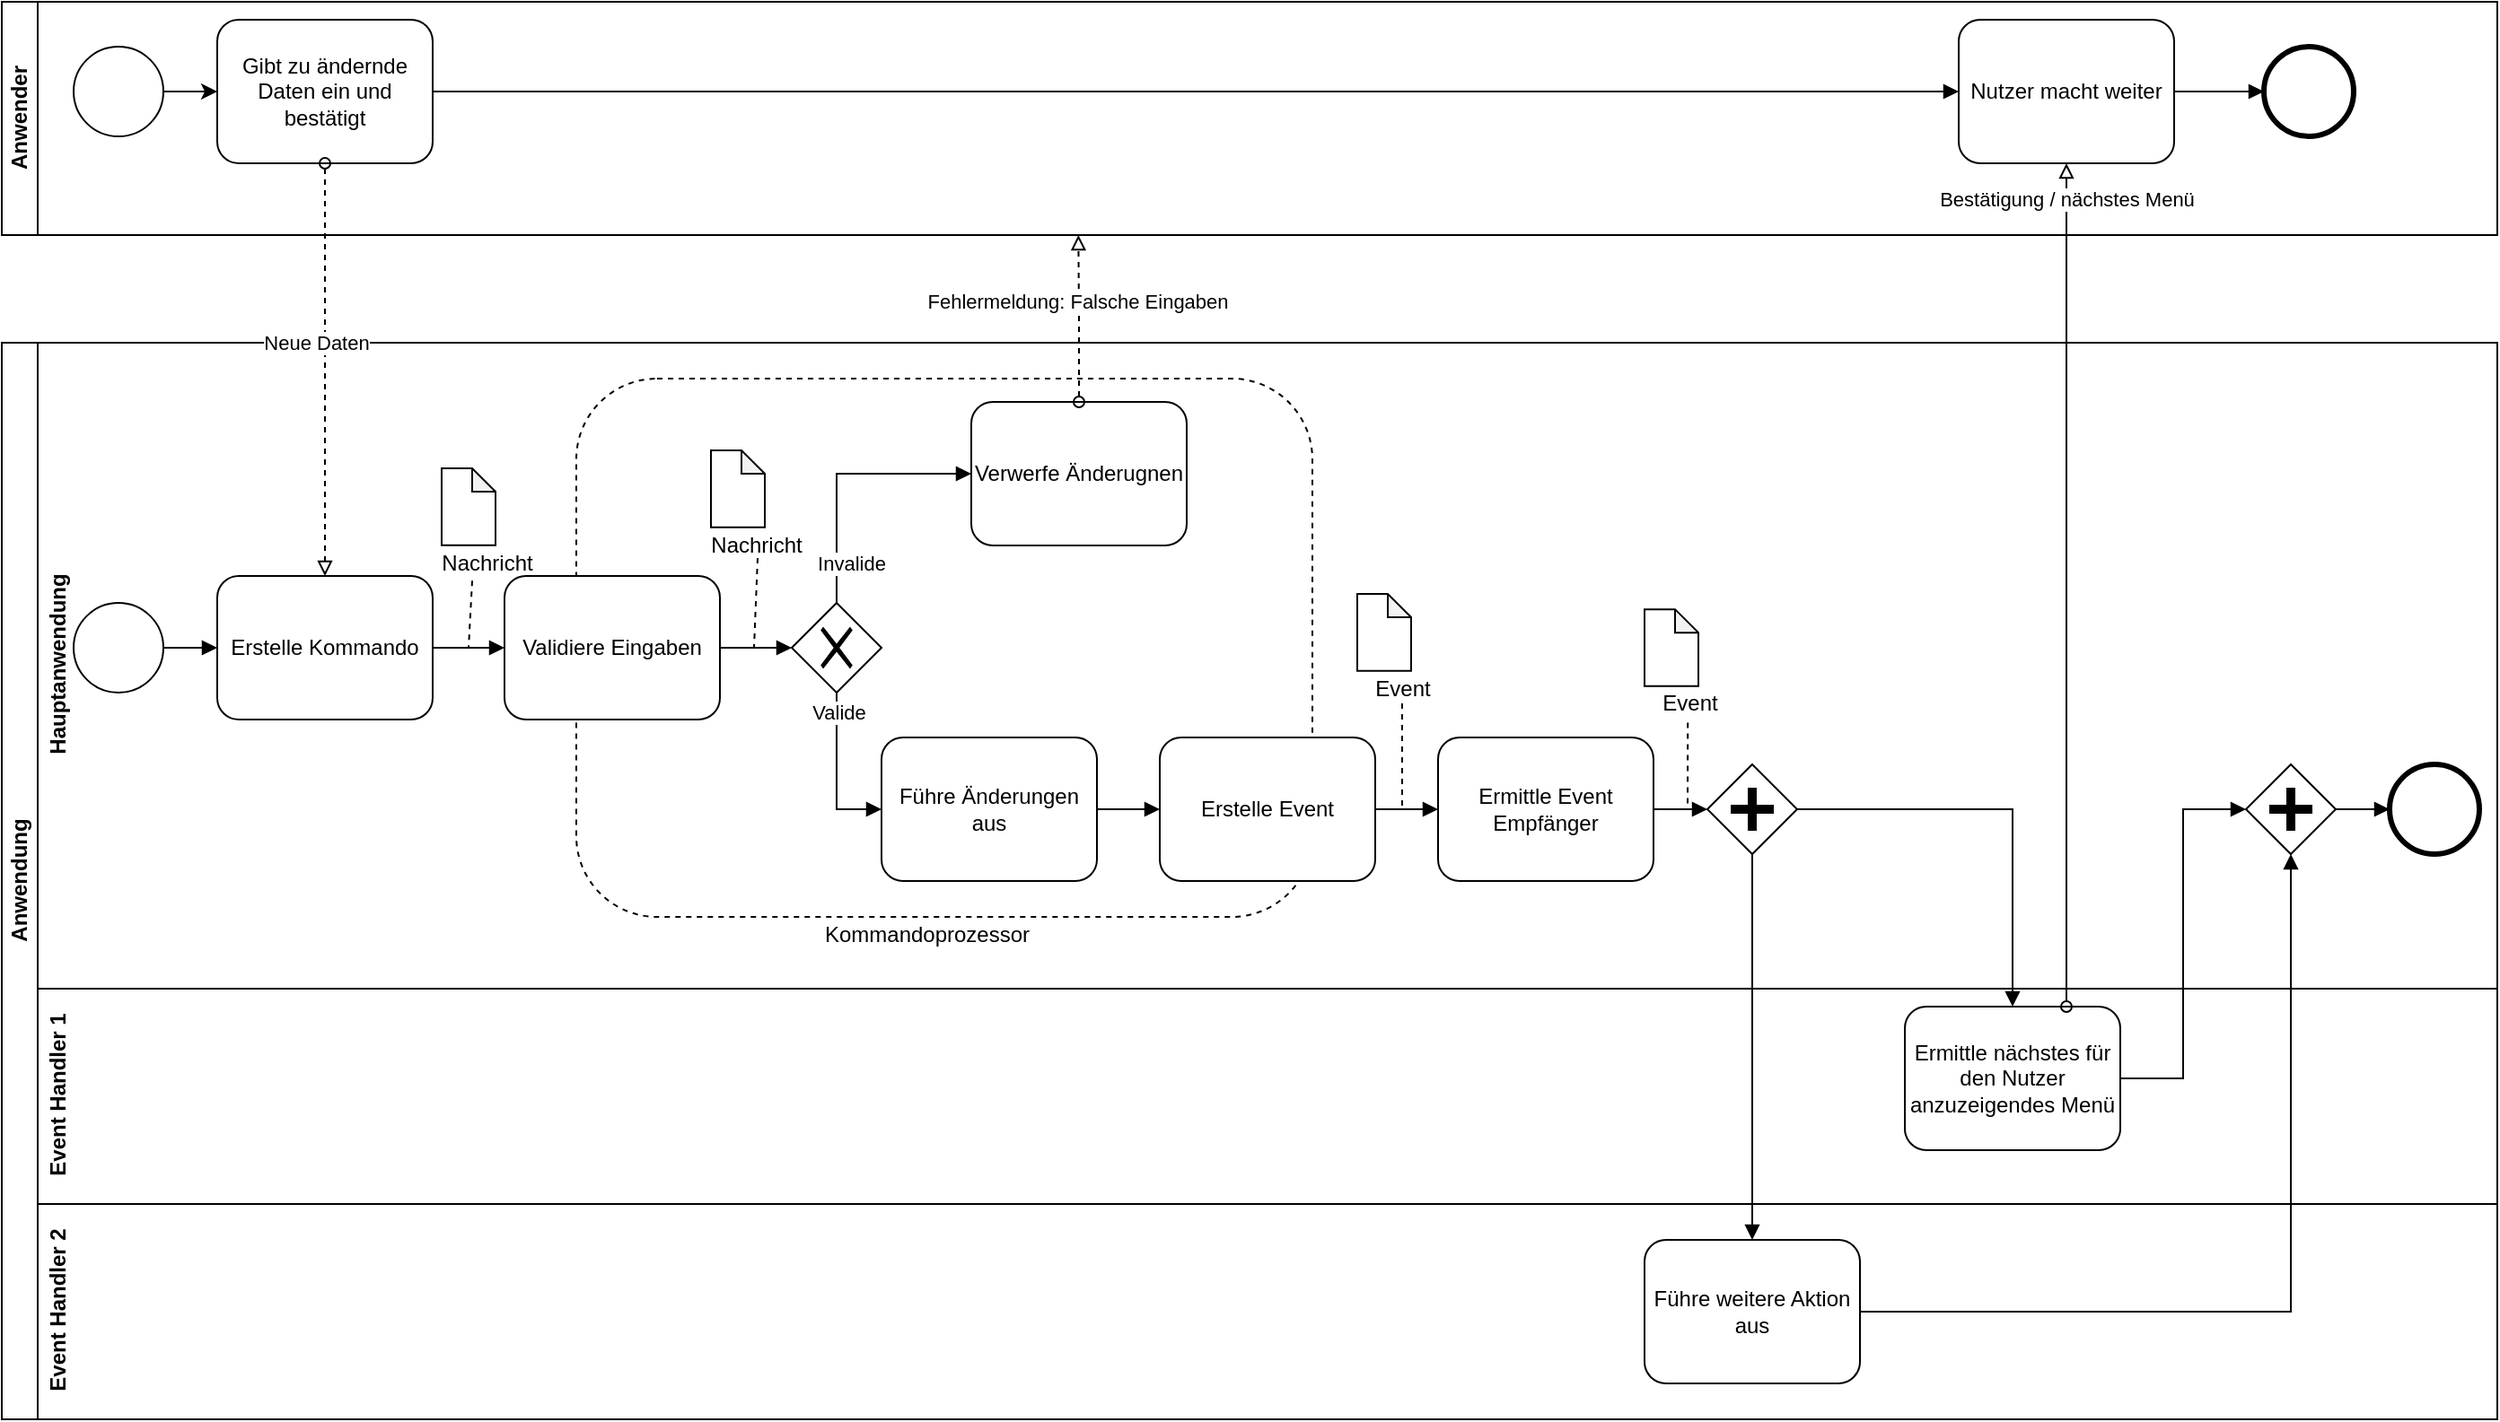 <mxfile version="13.2.4"><diagram id="Y9tNOc6mUXT0V3eqlnfV" name="Page-1"><mxGraphModel dx="1955" dy="970" grid="1" gridSize="10" guides="1" tooltips="1" connect="1" arrows="1" fold="1" page="1" pageScale="1" pageWidth="850" pageHeight="1100" math="0" shadow="0"><root><mxCell id="0"/><mxCell id="1" parent="0"/><mxCell id="GmBGzle6xFgrU650pARj-5" value="Anwender" style="swimlane;html=1;horizontal=0;startSize=20;" vertex="1" parent="1"><mxGeometry x="110" y="60" width="1390" height="130" as="geometry"/></mxCell><mxCell id="GmBGzle6xFgrU650pARj-12" style="edgeStyle=orthogonalEdgeStyle;rounded=0;orthogonalLoop=1;jettySize=auto;html=1;exitX=1;exitY=0.5;exitDx=0;exitDy=0;entryX=0;entryY=0.5;entryDx=0;entryDy=0;" edge="1" parent="GmBGzle6xFgrU650pARj-5" source="GmBGzle6xFgrU650pARj-7" target="GmBGzle6xFgrU650pARj-9"><mxGeometry relative="1" as="geometry"/></mxCell><mxCell id="GmBGzle6xFgrU650pARj-7" value="" style="shape=mxgraph.bpmn.shape;html=1;verticalLabelPosition=bottom;labelBackgroundColor=#ffffff;verticalAlign=top;align=center;perimeter=ellipsePerimeter;outlineConnect=0;outline=standard;symbol=general;" vertex="1" parent="GmBGzle6xFgrU650pARj-5"><mxGeometry x="40" y="25" width="50" height="50" as="geometry"/></mxCell><mxCell id="GmBGzle6xFgrU650pARj-65" style="edgeStyle=orthogonalEdgeStyle;rounded=0;orthogonalLoop=1;jettySize=auto;html=1;exitX=1;exitY=0.5;exitDx=0;exitDy=0;entryX=0;entryY=0.5;entryDx=0;entryDy=0;startArrow=none;startFill=0;endArrow=block;endFill=1;" edge="1" parent="GmBGzle6xFgrU650pARj-5" source="GmBGzle6xFgrU650pARj-9" target="GmBGzle6xFgrU650pARj-64"><mxGeometry relative="1" as="geometry"/></mxCell><mxCell id="GmBGzle6xFgrU650pARj-9" value="Gibt zu ändernde Daten ein und bestätigt" style="shape=ext;rounded=1;html=1;whiteSpace=wrap;" vertex="1" parent="GmBGzle6xFgrU650pARj-5"><mxGeometry x="120" y="10" width="120" height="80" as="geometry"/></mxCell><mxCell id="GmBGzle6xFgrU650pARj-67" style="edgeStyle=orthogonalEdgeStyle;rounded=0;orthogonalLoop=1;jettySize=auto;html=1;exitX=1;exitY=0.5;exitDx=0;exitDy=0;entryX=0;entryY=0.5;entryDx=0;entryDy=0;startArrow=none;startFill=0;endArrow=block;endFill=1;" edge="1" parent="GmBGzle6xFgrU650pARj-5" source="GmBGzle6xFgrU650pARj-64" target="GmBGzle6xFgrU650pARj-66"><mxGeometry relative="1" as="geometry"/></mxCell><mxCell id="GmBGzle6xFgrU650pARj-64" value="Nutzer macht weiter" style="shape=ext;rounded=1;html=1;whiteSpace=wrap;" vertex="1" parent="GmBGzle6xFgrU650pARj-5"><mxGeometry x="1090" y="10" width="120" height="80" as="geometry"/></mxCell><mxCell id="GmBGzle6xFgrU650pARj-66" value="" style="shape=mxgraph.bpmn.shape;html=1;verticalLabelPosition=bottom;labelBackgroundColor=#ffffff;verticalAlign=top;align=center;perimeter=ellipsePerimeter;outlineConnect=0;outline=end;symbol=general;" vertex="1" parent="GmBGzle6xFgrU650pARj-5"><mxGeometry x="1260" y="25" width="50" height="50" as="geometry"/></mxCell><mxCell id="GmBGzle6xFgrU650pARj-6" value="Anwendung" style="swimlane;html=1;horizontal=0;startSize=20;" vertex="1" parent="1"><mxGeometry x="110" y="250" width="1390" height="600" as="geometry"/></mxCell><mxCell id="GmBGzle6xFgrU650pARj-41" value="Hauptanwendung" style="swimlane;html=1;horizontal=0;swimlaneLine=0;" vertex="1" parent="GmBGzle6xFgrU650pARj-6"><mxGeometry x="20" width="1370" height="360" as="geometry"/></mxCell><mxCell id="GmBGzle6xFgrU650pARj-78" value="" style="rounded=1;whiteSpace=wrap;html=1;fillColor=none;dashed=1;" vertex="1" parent="GmBGzle6xFgrU650pARj-41"><mxGeometry x="300" y="20" width="410" height="300" as="geometry"/></mxCell><mxCell id="GmBGzle6xFgrU650pARj-49" style="edgeStyle=orthogonalEdgeStyle;rounded=0;orthogonalLoop=1;jettySize=auto;html=1;exitX=1;exitY=0.5;exitDx=0;exitDy=0;entryX=0;entryY=0.5;entryDx=0;entryDy=0;startArrow=none;startFill=0;endArrow=block;endFill=1;" edge="1" parent="GmBGzle6xFgrU650pARj-41" source="GmBGzle6xFgrU650pARj-44" target="GmBGzle6xFgrU650pARj-48"><mxGeometry relative="1" as="geometry"/></mxCell><mxCell id="GmBGzle6xFgrU650pARj-44" value="Ermittle Event Empfänger" style="shape=ext;rounded=1;html=1;whiteSpace=wrap;" vertex="1" parent="GmBGzle6xFgrU650pARj-41"><mxGeometry x="780" y="220" width="120" height="80" as="geometry"/></mxCell><mxCell id="GmBGzle6xFgrU650pARj-48" value="" style="shape=mxgraph.bpmn.shape;html=1;verticalLabelPosition=bottom;labelBackgroundColor=#ffffff;verticalAlign=top;align=center;perimeter=rhombusPerimeter;background=gateway;outlineConnect=0;outline=none;symbol=parallelGw;" vertex="1" parent="GmBGzle6xFgrU650pARj-41"><mxGeometry x="930" y="235" width="50" height="50" as="geometry"/></mxCell><mxCell id="GmBGzle6xFgrU650pARj-54" value="" style="group" vertex="1" connectable="0" parent="GmBGzle6xFgrU650pARj-41"><mxGeometry x="720" y="140" width="75" height="62.857" as="geometry"/></mxCell><mxCell id="GmBGzle6xFgrU650pARj-55" value="" style="shape=note;whiteSpace=wrap;html=1;backgroundOutline=1;darkOpacity=0.05;size=13;" vertex="1" parent="GmBGzle6xFgrU650pARj-54"><mxGeometry x="15" width="30" height="42.857" as="geometry"/></mxCell><mxCell id="GmBGzle6xFgrU650pARj-56" value="Event" style="text;html=1;align=center;verticalAlign=middle;resizable=0;points=[];autosize=1;" vertex="1" parent="GmBGzle6xFgrU650pARj-54"><mxGeometry x="15" y="42.857" width="50" height="20" as="geometry"/></mxCell><mxCell id="GmBGzle6xFgrU650pARj-57" value="" style="group" vertex="1" connectable="0" parent="GmBGzle6xFgrU650pARj-41"><mxGeometry x="880" y="148.57" width="75" height="62.857" as="geometry"/></mxCell><mxCell id="GmBGzle6xFgrU650pARj-58" value="" style="shape=note;whiteSpace=wrap;html=1;backgroundOutline=1;darkOpacity=0.05;size=13;" vertex="1" parent="GmBGzle6xFgrU650pARj-57"><mxGeometry x="15" width="30" height="42.857" as="geometry"/></mxCell><mxCell id="GmBGzle6xFgrU650pARj-59" value="Event" style="text;html=1;align=center;verticalAlign=middle;resizable=0;points=[];autosize=1;" vertex="1" parent="GmBGzle6xFgrU650pARj-57"><mxGeometry x="15" y="42.857" width="50" height="20" as="geometry"/></mxCell><mxCell id="GmBGzle6xFgrU650pARj-72" style="edgeStyle=orthogonalEdgeStyle;rounded=0;orthogonalLoop=1;jettySize=auto;html=1;exitX=1;exitY=0.5;exitDx=0;exitDy=0;entryX=0;entryY=0.5;entryDx=0;entryDy=0;startArrow=none;startFill=0;endArrow=block;endFill=1;" edge="1" parent="GmBGzle6xFgrU650pARj-41" source="GmBGzle6xFgrU650pARj-68" target="GmBGzle6xFgrU650pARj-71"><mxGeometry relative="1" as="geometry"/></mxCell><mxCell id="GmBGzle6xFgrU650pARj-68" value="" style="shape=mxgraph.bpmn.shape;html=1;verticalLabelPosition=bottom;labelBackgroundColor=#ffffff;verticalAlign=top;align=center;perimeter=rhombusPerimeter;background=gateway;outlineConnect=0;outline=none;symbol=parallelGw;" vertex="1" parent="GmBGzle6xFgrU650pARj-41"><mxGeometry x="1230" y="235" width="50" height="50" as="geometry"/></mxCell><mxCell id="GmBGzle6xFgrU650pARj-71" value="" style="shape=mxgraph.bpmn.shape;html=1;verticalLabelPosition=bottom;labelBackgroundColor=#ffffff;verticalAlign=top;align=center;perimeter=ellipsePerimeter;outlineConnect=0;outline=end;symbol=general;" vertex="1" parent="GmBGzle6xFgrU650pARj-41"><mxGeometry x="1310" y="235" width="50" height="50" as="geometry"/></mxCell><mxCell id="GmBGzle6xFgrU650pARj-76" style="edgeStyle=orthogonalEdgeStyle;rounded=0;orthogonalLoop=1;jettySize=auto;html=1;exitX=1;exitY=0.5;exitDx=0;exitDy=0;entryX=0;entryY=0.5;entryDx=0;entryDy=0;startArrow=none;startFill=0;endArrow=block;endFill=1;" edge="1" parent="GmBGzle6xFgrU650pARj-41" source="GmBGzle6xFgrU650pARj-31" target="GmBGzle6xFgrU650pARj-75"><mxGeometry relative="1" as="geometry"/></mxCell><mxCell id="GmBGzle6xFgrU650pARj-31" value="Führe Änderungen aus" style="shape=ext;rounded=1;html=1;whiteSpace=wrap;" vertex="1" parent="GmBGzle6xFgrU650pARj-41"><mxGeometry x="470" y="220" width="120" height="80" as="geometry"/></mxCell><mxCell id="GmBGzle6xFgrU650pARj-77" style="edgeStyle=orthogonalEdgeStyle;rounded=0;orthogonalLoop=1;jettySize=auto;html=1;exitX=1;exitY=0.5;exitDx=0;exitDy=0;entryX=0;entryY=0.5;entryDx=0;entryDy=0;startArrow=none;startFill=0;endArrow=block;endFill=1;" edge="1" parent="GmBGzle6xFgrU650pARj-41" source="GmBGzle6xFgrU650pARj-75" target="GmBGzle6xFgrU650pARj-44"><mxGeometry relative="1" as="geometry"/></mxCell><mxCell id="GmBGzle6xFgrU650pARj-75" value="Erstelle Event" style="shape=ext;rounded=1;html=1;whiteSpace=wrap;" vertex="1" parent="GmBGzle6xFgrU650pARj-41"><mxGeometry x="625" y="220" width="120" height="80" as="geometry"/></mxCell><mxCell id="GmBGzle6xFgrU650pARj-79" value="Kommandoprozessor" style="text;html=1;align=center;verticalAlign=middle;resizable=0;points=[];autosize=1;" vertex="1" parent="GmBGzle6xFgrU650pARj-41"><mxGeometry x="430" y="320" width="130" height="20" as="geometry"/></mxCell><mxCell id="GmBGzle6xFgrU650pARj-11" style="edgeStyle=orthogonalEdgeStyle;rounded=0;orthogonalLoop=1;jettySize=auto;html=1;exitX=1;exitY=0.5;exitDx=0;exitDy=0;entryX=0;entryY=0.5;entryDx=0;entryDy=0;endArrow=block;endFill=1;" edge="1" parent="GmBGzle6xFgrU650pARj-6" source="GmBGzle6xFgrU650pARj-8"><mxGeometry relative="1" as="geometry"><mxPoint x="120" y="170" as="targetPoint"/></mxGeometry></mxCell><mxCell id="GmBGzle6xFgrU650pARj-8" value="" style="shape=mxgraph.bpmn.shape;html=1;verticalLabelPosition=bottom;labelBackgroundColor=#ffffff;verticalAlign=top;align=center;perimeter=ellipsePerimeter;outlineConnect=0;outline=standard;symbol=general;" vertex="1" parent="GmBGzle6xFgrU650pARj-6"><mxGeometry x="40" y="145" width="50" height="50" as="geometry"/></mxCell><mxCell id="GmBGzle6xFgrU650pARj-19" style="edgeStyle=orthogonalEdgeStyle;rounded=0;orthogonalLoop=1;jettySize=auto;html=1;exitX=1;exitY=0.5;exitDx=0;exitDy=0;entryX=0;entryY=0.5;entryDx=0;entryDy=0;endArrow=block;endFill=1;" edge="1" parent="GmBGzle6xFgrU650pARj-6" source="GmBGzle6xFgrU650pARj-15" target="GmBGzle6xFgrU650pARj-18"><mxGeometry relative="1" as="geometry"/></mxCell><mxCell id="GmBGzle6xFgrU650pARj-15" value="Erstelle Kommando" style="shape=ext;rounded=1;html=1;whiteSpace=wrap;" vertex="1" parent="GmBGzle6xFgrU650pARj-6"><mxGeometry x="120" y="130" width="120" height="80" as="geometry"/></mxCell><mxCell id="GmBGzle6xFgrU650pARj-25" style="edgeStyle=orthogonalEdgeStyle;rounded=0;orthogonalLoop=1;jettySize=auto;html=1;exitX=1;exitY=0.5;exitDx=0;exitDy=0;entryX=0;entryY=0.5;entryDx=0;entryDy=0;startArrow=none;startFill=0;endArrow=block;endFill=1;" edge="1" parent="GmBGzle6xFgrU650pARj-6" source="GmBGzle6xFgrU650pARj-18" target="GmBGzle6xFgrU650pARj-24"><mxGeometry relative="1" as="geometry"/></mxCell><mxCell id="GmBGzle6xFgrU650pARj-18" value="Validiere Eingaben" style="shape=ext;rounded=1;html=1;whiteSpace=wrap;" vertex="1" parent="GmBGzle6xFgrU650pARj-6"><mxGeometry x="280" y="130" width="120" height="80" as="geometry"/></mxCell><mxCell id="GmBGzle6xFgrU650pARj-22" value="" style="group" vertex="1" connectable="0" parent="GmBGzle6xFgrU650pARj-6"><mxGeometry x="230" y="70" width="75" height="62.857" as="geometry"/></mxCell><mxCell id="GmBGzle6xFgrU650pARj-20" value="" style="shape=note;whiteSpace=wrap;html=1;backgroundOutline=1;darkOpacity=0.05;size=13;" vertex="1" parent="GmBGzle6xFgrU650pARj-22"><mxGeometry x="15" width="30" height="42.857" as="geometry"/></mxCell><mxCell id="GmBGzle6xFgrU650pARj-21" value="Nachricht" style="text;html=1;align=center;verticalAlign=middle;resizable=0;points=[];autosize=1;" vertex="1" parent="GmBGzle6xFgrU650pARj-22"><mxGeometry x="5" y="42.857" width="70" height="20" as="geometry"/></mxCell><mxCell id="GmBGzle6xFgrU650pARj-23" value="" style="endArrow=none;dashed=1;html=1;exitX=0.386;exitY=0.99;exitDx=0;exitDy=0;exitPerimeter=0;" edge="1" parent="GmBGzle6xFgrU650pARj-6" source="GmBGzle6xFgrU650pARj-21"><mxGeometry width="50" height="50" relative="1" as="geometry"><mxPoint x="230" y="270" as="sourcePoint"/><mxPoint x="260" y="170" as="targetPoint"/></mxGeometry></mxCell><mxCell id="GmBGzle6xFgrU650pARj-27" style="edgeStyle=orthogonalEdgeStyle;rounded=0;orthogonalLoop=1;jettySize=auto;html=1;exitX=0.5;exitY=0;exitDx=0;exitDy=0;entryX=0;entryY=0.5;entryDx=0;entryDy=0;startArrow=none;startFill=0;endArrow=block;endFill=1;" edge="1" parent="GmBGzle6xFgrU650pARj-6" source="GmBGzle6xFgrU650pARj-24" target="GmBGzle6xFgrU650pARj-26"><mxGeometry relative="1" as="geometry"/></mxCell><mxCell id="GmBGzle6xFgrU650pARj-30" value="Invalide" style="edgeLabel;html=1;align=center;verticalAlign=middle;resizable=0;points=[];" vertex="1" connectable="0" parent="GmBGzle6xFgrU650pARj-27"><mxGeometry x="-0.677" y="-8" relative="1" as="geometry"><mxPoint y="1" as="offset"/></mxGeometry></mxCell><mxCell id="GmBGzle6xFgrU650pARj-32" style="edgeStyle=orthogonalEdgeStyle;rounded=0;orthogonalLoop=1;jettySize=auto;html=1;exitX=0.5;exitY=1;exitDx=0;exitDy=0;entryX=0;entryY=0.5;entryDx=0;entryDy=0;startArrow=none;startFill=0;endArrow=block;endFill=1;" edge="1" parent="GmBGzle6xFgrU650pARj-6" source="GmBGzle6xFgrU650pARj-24" target="GmBGzle6xFgrU650pARj-31"><mxGeometry relative="1" as="geometry"/></mxCell><mxCell id="GmBGzle6xFgrU650pARj-33" value="Valide" style="edgeLabel;html=1;align=center;verticalAlign=middle;resizable=0;points=[];" vertex="1" connectable="0" parent="GmBGzle6xFgrU650pARj-32"><mxGeometry x="-0.759" y="1" relative="1" as="geometry"><mxPoint as="offset"/></mxGeometry></mxCell><mxCell id="GmBGzle6xFgrU650pARj-24" value="" style="shape=mxgraph.bpmn.shape;html=1;verticalLabelPosition=bottom;labelBackgroundColor=#ffffff;verticalAlign=top;align=center;perimeter=rhombusPerimeter;background=gateway;outlineConnect=0;outline=none;symbol=exclusiveGw;" vertex="1" parent="GmBGzle6xFgrU650pARj-6"><mxGeometry x="440" y="145" width="50" height="50" as="geometry"/></mxCell><mxCell id="GmBGzle6xFgrU650pARj-26" value="Verwerfe Änderugnen" style="shape=ext;rounded=1;html=1;whiteSpace=wrap;" vertex="1" parent="GmBGzle6xFgrU650pARj-6"><mxGeometry x="540" y="33" width="120" height="80" as="geometry"/></mxCell><mxCell id="GmBGzle6xFgrU650pARj-34" value="" style="group" vertex="1" connectable="0" parent="GmBGzle6xFgrU650pARj-6"><mxGeometry x="380" y="60" width="75" height="62.857" as="geometry"/></mxCell><mxCell id="GmBGzle6xFgrU650pARj-35" value="" style="shape=note;whiteSpace=wrap;html=1;backgroundOutline=1;darkOpacity=0.05;size=13;" vertex="1" parent="GmBGzle6xFgrU650pARj-34"><mxGeometry x="15" width="30" height="42.857" as="geometry"/></mxCell><mxCell id="GmBGzle6xFgrU650pARj-36" value="Nachricht" style="text;html=1;align=center;verticalAlign=middle;resizable=0;points=[];autosize=1;" vertex="1" parent="GmBGzle6xFgrU650pARj-34"><mxGeometry x="5" y="42.857" width="70" height="20" as="geometry"/></mxCell><mxCell id="GmBGzle6xFgrU650pARj-38" value="" style="endArrow=none;dashed=1;html=1;exitX=0.386;exitY=0.99;exitDx=0;exitDy=0;exitPerimeter=0;" edge="1" parent="GmBGzle6xFgrU650pARj-34"><mxGeometry width="50" height="50" relative="1" as="geometry"><mxPoint x="41.01" y="59.997" as="sourcePoint"/><mxPoint x="39" y="110" as="targetPoint"/></mxGeometry></mxCell><mxCell id="GmBGzle6xFgrU650pARj-40" value="Event Handler 1" style="swimlane;html=1;horizontal=0;swimlaneLine=0;" vertex="1" parent="GmBGzle6xFgrU650pARj-6"><mxGeometry x="20" y="360" width="1370" height="120" as="geometry"/></mxCell><mxCell id="GmBGzle6xFgrU650pARj-50" value="Ermittle nächstes für den Nutzer anzuzeigendes Menü" style="shape=ext;rounded=1;html=1;whiteSpace=wrap;" vertex="1" parent="GmBGzle6xFgrU650pARj-40"><mxGeometry x="1040" y="10" width="120" height="80" as="geometry"/></mxCell><mxCell id="GmBGzle6xFgrU650pARj-43" value="Event Handler 2" style="swimlane;html=1;horizontal=0;swimlaneLine=0;" vertex="1" parent="GmBGzle6xFgrU650pARj-6"><mxGeometry x="20" y="480" width="1370" height="120" as="geometry"/></mxCell><mxCell id="GmBGzle6xFgrU650pARj-51" value="Führe weitere Aktion aus" style="shape=ext;rounded=1;html=1;whiteSpace=wrap;" vertex="1" parent="GmBGzle6xFgrU650pARj-43"><mxGeometry x="895" y="20" width="120" height="80" as="geometry"/></mxCell><mxCell id="GmBGzle6xFgrU650pARj-52" style="edgeStyle=orthogonalEdgeStyle;rounded=0;orthogonalLoop=1;jettySize=auto;html=1;exitX=1;exitY=0.5;exitDx=0;exitDy=0;entryX=0.5;entryY=0;entryDx=0;entryDy=0;startArrow=none;startFill=0;endArrow=block;endFill=1;" edge="1" parent="GmBGzle6xFgrU650pARj-6" source="GmBGzle6xFgrU650pARj-48" target="GmBGzle6xFgrU650pARj-50"><mxGeometry relative="1" as="geometry"/></mxCell><mxCell id="GmBGzle6xFgrU650pARj-53" style="edgeStyle=orthogonalEdgeStyle;rounded=0;orthogonalLoop=1;jettySize=auto;html=1;exitX=0.5;exitY=1;exitDx=0;exitDy=0;entryX=0.5;entryY=0;entryDx=0;entryDy=0;startArrow=none;startFill=0;endArrow=block;endFill=1;" edge="1" parent="GmBGzle6xFgrU650pARj-6" source="GmBGzle6xFgrU650pARj-48" target="GmBGzle6xFgrU650pARj-51"><mxGeometry relative="1" as="geometry"/></mxCell><mxCell id="GmBGzle6xFgrU650pARj-69" style="edgeStyle=orthogonalEdgeStyle;rounded=0;orthogonalLoop=1;jettySize=auto;html=1;exitX=1;exitY=0.5;exitDx=0;exitDy=0;entryX=0;entryY=0.5;entryDx=0;entryDy=0;startArrow=none;startFill=0;endArrow=block;endFill=1;" edge="1" parent="GmBGzle6xFgrU650pARj-6" source="GmBGzle6xFgrU650pARj-50" target="GmBGzle6xFgrU650pARj-68"><mxGeometry relative="1" as="geometry"/></mxCell><mxCell id="GmBGzle6xFgrU650pARj-70" style="edgeStyle=orthogonalEdgeStyle;rounded=0;orthogonalLoop=1;jettySize=auto;html=1;exitX=1;exitY=0.5;exitDx=0;exitDy=0;entryX=0.5;entryY=1;entryDx=0;entryDy=0;startArrow=none;startFill=0;endArrow=block;endFill=1;" edge="1" parent="GmBGzle6xFgrU650pARj-6" source="GmBGzle6xFgrU650pARj-51" target="GmBGzle6xFgrU650pARj-68"><mxGeometry relative="1" as="geometry"/></mxCell><mxCell id="GmBGzle6xFgrU650pARj-16" style="edgeStyle=orthogonalEdgeStyle;rounded=0;orthogonalLoop=1;jettySize=auto;html=1;exitX=0.5;exitY=1;exitDx=0;exitDy=0;entryX=0.5;entryY=0;entryDx=0;entryDy=0;dashed=1;startArrow=oval;startFill=0;endArrow=block;endFill=0;" edge="1" parent="1" source="GmBGzle6xFgrU650pARj-9" target="GmBGzle6xFgrU650pARj-15"><mxGeometry relative="1" as="geometry"/></mxCell><mxCell id="GmBGzle6xFgrU650pARj-17" value="Neue Daten" style="edgeLabel;html=1;align=center;verticalAlign=middle;resizable=0;points=[];" vertex="1" connectable="0" parent="GmBGzle6xFgrU650pARj-16"><mxGeometry x="-0.131" y="-5" relative="1" as="geometry"><mxPoint as="offset"/></mxGeometry></mxCell><mxCell id="GmBGzle6xFgrU650pARj-28" style="edgeStyle=orthogonalEdgeStyle;rounded=0;orthogonalLoop=1;jettySize=auto;html=1;exitX=0.5;exitY=0;exitDx=0;exitDy=0;startArrow=oval;startFill=0;endArrow=block;endFill=0;dashed=1;" edge="1" parent="1" source="GmBGzle6xFgrU650pARj-26"><mxGeometry relative="1" as="geometry"><mxPoint x="709.667" y="190" as="targetPoint"/></mxGeometry></mxCell><mxCell id="GmBGzle6xFgrU650pARj-29" value="Fehlermeldung: Falsche Eingaben" style="edgeLabel;html=1;align=center;verticalAlign=middle;resizable=0;points=[];" vertex="1" connectable="0" parent="GmBGzle6xFgrU650pARj-28"><mxGeometry x="0.213" y="1" relative="1" as="geometry"><mxPoint as="offset"/></mxGeometry></mxCell><mxCell id="GmBGzle6xFgrU650pARj-60" value="" style="endArrow=none;dashed=1;html=1;" edge="1" parent="1"><mxGeometry width="50" height="50" relative="1" as="geometry"><mxPoint x="890" y="451" as="sourcePoint"/><mxPoint x="890" y="510" as="targetPoint"/></mxGeometry></mxCell><mxCell id="GmBGzle6xFgrU650pARj-61" value="" style="endArrow=none;dashed=1;html=1;exitX=0.482;exitY=1.014;exitDx=0;exitDy=0;exitPerimeter=0;" edge="1" parent="1" source="GmBGzle6xFgrU650pARj-59"><mxGeometry width="50" height="50" relative="1" as="geometry"><mxPoint x="833.98" y="474.567" as="sourcePoint"/><mxPoint x="1049" y="510" as="targetPoint"/></mxGeometry></mxCell><mxCell id="GmBGzle6xFgrU650pARj-62" style="edgeStyle=orthogonalEdgeStyle;rounded=0;orthogonalLoop=1;jettySize=auto;html=1;exitX=0.75;exitY=0;exitDx=0;exitDy=0;startArrow=oval;startFill=0;endArrow=block;endFill=0;entryX=0.5;entryY=1;entryDx=0;entryDy=0;" edge="1" parent="1" source="GmBGzle6xFgrU650pARj-50" target="GmBGzle6xFgrU650pARj-64"><mxGeometry relative="1" as="geometry"><mxPoint x="1260" y="190" as="targetPoint"/></mxGeometry></mxCell><mxCell id="GmBGzle6xFgrU650pARj-63" value="Bestätigung / nächstes Menü" style="edgeLabel;html=1;align=center;verticalAlign=middle;resizable=0;points=[];" vertex="1" connectable="0" parent="GmBGzle6xFgrU650pARj-62"><mxGeometry x="0.829" relative="1" as="geometry"><mxPoint y="-20.59" as="offset"/></mxGeometry></mxCell></root></mxGraphModel></diagram></mxfile>
